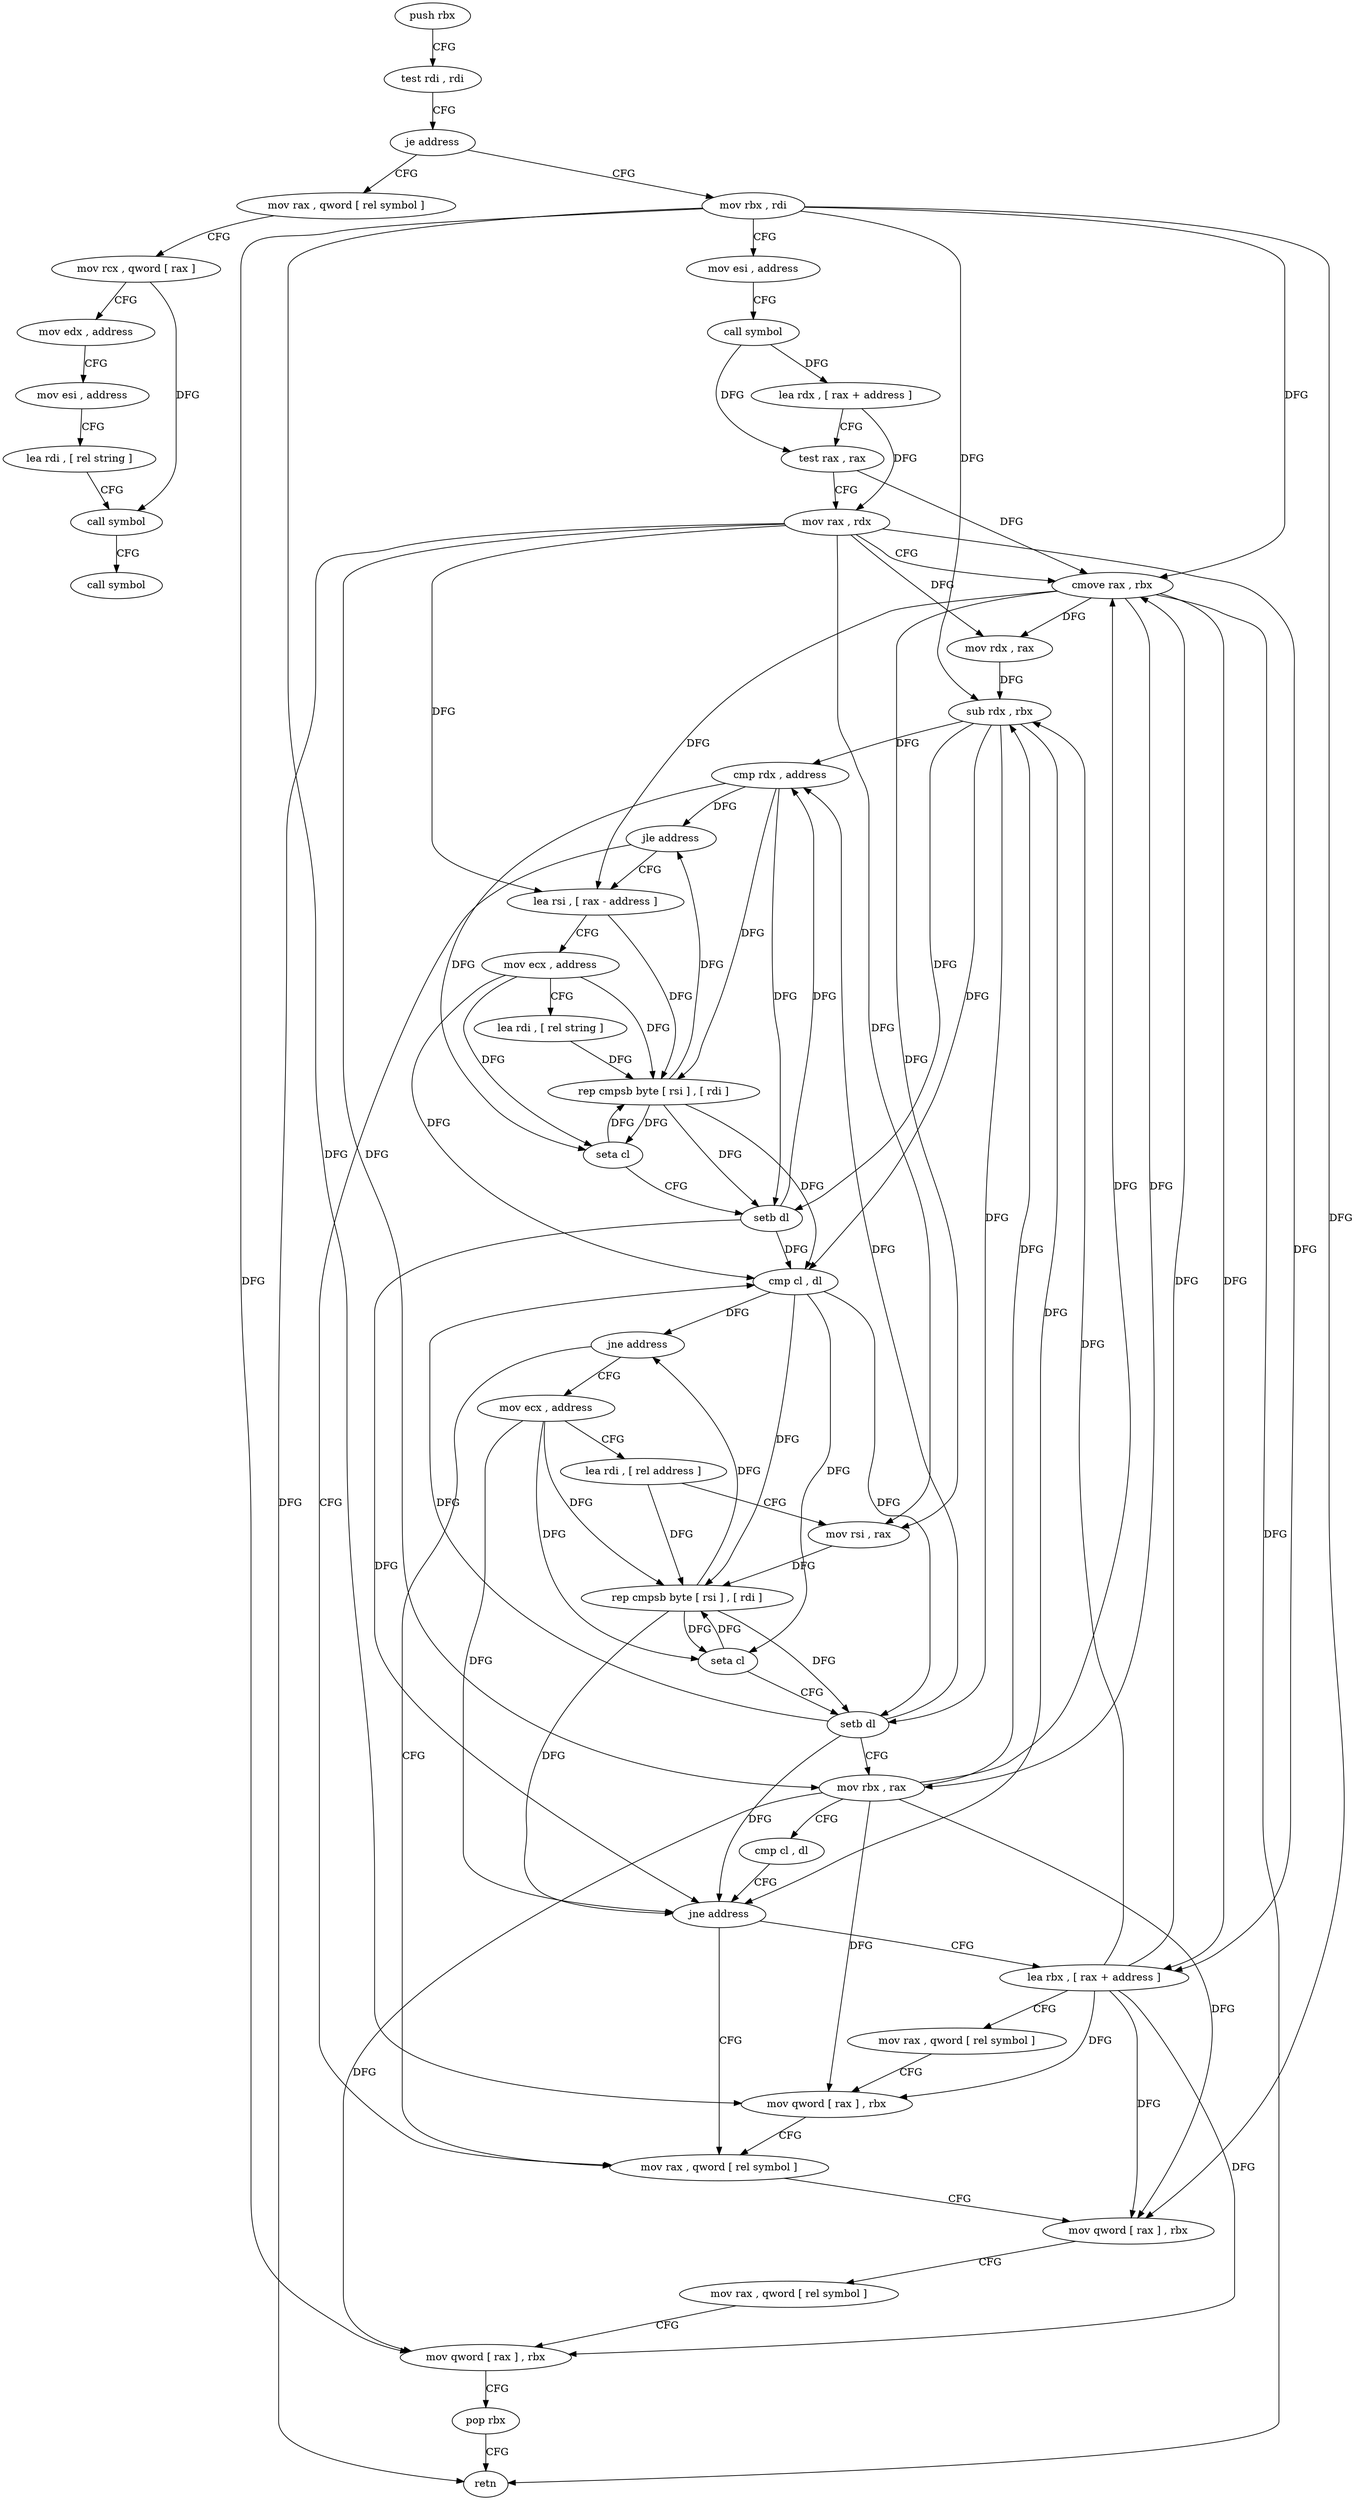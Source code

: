 digraph "func" {
"210304" [label = "push rbx" ]
"210305" [label = "test rdi , rdi" ]
"210308" [label = "je address" ]
"210447" [label = "mov rax , qword [ rel symbol ]" ]
"210314" [label = "mov rbx , rdi" ]
"210454" [label = "mov rcx , qword [ rax ]" ]
"210457" [label = "mov edx , address" ]
"210462" [label = "mov esi , address" ]
"210467" [label = "lea rdi , [ rel string ]" ]
"210474" [label = "call symbol" ]
"210479" [label = "call symbol" ]
"210317" [label = "mov esi , address" ]
"210322" [label = "call symbol" ]
"210327" [label = "lea rdx , [ rax + address ]" ]
"210331" [label = "test rax , rax" ]
"210334" [label = "mov rax , rdx" ]
"210337" [label = "cmove rax , rbx" ]
"210341" [label = "mov rdx , rax" ]
"210344" [label = "sub rdx , rbx" ]
"210347" [label = "cmp rdx , address" ]
"210351" [label = "jle address" ]
"210425" [label = "mov rax , qword [ rel symbol ]" ]
"210353" [label = "lea rsi , [ rax - address ]" ]
"210432" [label = "mov qword [ rax ] , rbx" ]
"210435" [label = "mov rax , qword [ rel symbol ]" ]
"210442" [label = "mov qword [ rax ] , rbx" ]
"210445" [label = "pop rbx" ]
"210446" [label = "retn" ]
"210357" [label = "mov ecx , address" ]
"210362" [label = "lea rdi , [ rel string ]" ]
"210369" [label = "rep cmpsb byte [ rsi ] , [ rdi ]" ]
"210371" [label = "seta cl" ]
"210374" [label = "setb dl" ]
"210377" [label = "cmp cl , dl" ]
"210379" [label = "jne address" ]
"210381" [label = "mov ecx , address" ]
"210386" [label = "lea rdi , [ rel address ]" ]
"210393" [label = "mov rsi , rax" ]
"210396" [label = "rep cmpsb byte [ rsi ] , [ rdi ]" ]
"210398" [label = "seta cl" ]
"210401" [label = "setb dl" ]
"210404" [label = "mov rbx , rax" ]
"210407" [label = "cmp cl , dl" ]
"210409" [label = "jne address" ]
"210411" [label = "lea rbx , [ rax + address ]" ]
"210415" [label = "mov rax , qword [ rel symbol ]" ]
"210422" [label = "mov qword [ rax ] , rbx" ]
"210304" -> "210305" [ label = "CFG" ]
"210305" -> "210308" [ label = "CFG" ]
"210308" -> "210447" [ label = "CFG" ]
"210308" -> "210314" [ label = "CFG" ]
"210447" -> "210454" [ label = "CFG" ]
"210314" -> "210317" [ label = "CFG" ]
"210314" -> "210337" [ label = "DFG" ]
"210314" -> "210344" [ label = "DFG" ]
"210314" -> "210432" [ label = "DFG" ]
"210314" -> "210442" [ label = "DFG" ]
"210314" -> "210422" [ label = "DFG" ]
"210454" -> "210457" [ label = "CFG" ]
"210454" -> "210474" [ label = "DFG" ]
"210457" -> "210462" [ label = "CFG" ]
"210462" -> "210467" [ label = "CFG" ]
"210467" -> "210474" [ label = "CFG" ]
"210474" -> "210479" [ label = "CFG" ]
"210317" -> "210322" [ label = "CFG" ]
"210322" -> "210327" [ label = "DFG" ]
"210322" -> "210331" [ label = "DFG" ]
"210327" -> "210331" [ label = "CFG" ]
"210327" -> "210334" [ label = "DFG" ]
"210331" -> "210334" [ label = "CFG" ]
"210331" -> "210337" [ label = "DFG" ]
"210334" -> "210337" [ label = "CFG" ]
"210334" -> "210341" [ label = "DFG" ]
"210334" -> "210446" [ label = "DFG" ]
"210334" -> "210353" [ label = "DFG" ]
"210334" -> "210393" [ label = "DFG" ]
"210334" -> "210404" [ label = "DFG" ]
"210334" -> "210411" [ label = "DFG" ]
"210337" -> "210341" [ label = "DFG" ]
"210337" -> "210446" [ label = "DFG" ]
"210337" -> "210353" [ label = "DFG" ]
"210337" -> "210393" [ label = "DFG" ]
"210337" -> "210404" [ label = "DFG" ]
"210337" -> "210411" [ label = "DFG" ]
"210341" -> "210344" [ label = "DFG" ]
"210344" -> "210347" [ label = "DFG" ]
"210344" -> "210374" [ label = "DFG" ]
"210344" -> "210377" [ label = "DFG" ]
"210344" -> "210401" [ label = "DFG" ]
"210344" -> "210409" [ label = "DFG" ]
"210347" -> "210351" [ label = "DFG" ]
"210347" -> "210371" [ label = "DFG" ]
"210347" -> "210374" [ label = "DFG" ]
"210347" -> "210369" [ label = "DFG" ]
"210351" -> "210425" [ label = "CFG" ]
"210351" -> "210353" [ label = "CFG" ]
"210425" -> "210432" [ label = "CFG" ]
"210353" -> "210357" [ label = "CFG" ]
"210353" -> "210369" [ label = "DFG" ]
"210432" -> "210435" [ label = "CFG" ]
"210435" -> "210442" [ label = "CFG" ]
"210442" -> "210445" [ label = "CFG" ]
"210445" -> "210446" [ label = "CFG" ]
"210357" -> "210362" [ label = "CFG" ]
"210357" -> "210369" [ label = "DFG" ]
"210357" -> "210371" [ label = "DFG" ]
"210357" -> "210377" [ label = "DFG" ]
"210362" -> "210369" [ label = "DFG" ]
"210369" -> "210371" [ label = "DFG" ]
"210369" -> "210374" [ label = "DFG" ]
"210369" -> "210351" [ label = "DFG" ]
"210369" -> "210377" [ label = "DFG" ]
"210371" -> "210374" [ label = "CFG" ]
"210371" -> "210369" [ label = "DFG" ]
"210374" -> "210377" [ label = "DFG" ]
"210374" -> "210347" [ label = "DFG" ]
"210374" -> "210409" [ label = "DFG" ]
"210377" -> "210379" [ label = "DFG" ]
"210377" -> "210398" [ label = "DFG" ]
"210377" -> "210401" [ label = "DFG" ]
"210377" -> "210396" [ label = "DFG" ]
"210379" -> "210425" [ label = "CFG" ]
"210379" -> "210381" [ label = "CFG" ]
"210381" -> "210386" [ label = "CFG" ]
"210381" -> "210396" [ label = "DFG" ]
"210381" -> "210398" [ label = "DFG" ]
"210381" -> "210409" [ label = "DFG" ]
"210386" -> "210393" [ label = "CFG" ]
"210386" -> "210396" [ label = "DFG" ]
"210393" -> "210396" [ label = "DFG" ]
"210396" -> "210398" [ label = "DFG" ]
"210396" -> "210379" [ label = "DFG" ]
"210396" -> "210401" [ label = "DFG" ]
"210396" -> "210409" [ label = "DFG" ]
"210398" -> "210401" [ label = "CFG" ]
"210398" -> "210396" [ label = "DFG" ]
"210401" -> "210404" [ label = "CFG" ]
"210401" -> "210347" [ label = "DFG" ]
"210401" -> "210377" [ label = "DFG" ]
"210401" -> "210409" [ label = "DFG" ]
"210404" -> "210407" [ label = "CFG" ]
"210404" -> "210337" [ label = "DFG" ]
"210404" -> "210344" [ label = "DFG" ]
"210404" -> "210432" [ label = "DFG" ]
"210404" -> "210442" [ label = "DFG" ]
"210404" -> "210422" [ label = "DFG" ]
"210407" -> "210409" [ label = "CFG" ]
"210409" -> "210425" [ label = "CFG" ]
"210409" -> "210411" [ label = "CFG" ]
"210411" -> "210415" [ label = "CFG" ]
"210411" -> "210337" [ label = "DFG" ]
"210411" -> "210344" [ label = "DFG" ]
"210411" -> "210432" [ label = "DFG" ]
"210411" -> "210442" [ label = "DFG" ]
"210411" -> "210422" [ label = "DFG" ]
"210415" -> "210422" [ label = "CFG" ]
"210422" -> "210425" [ label = "CFG" ]
}
